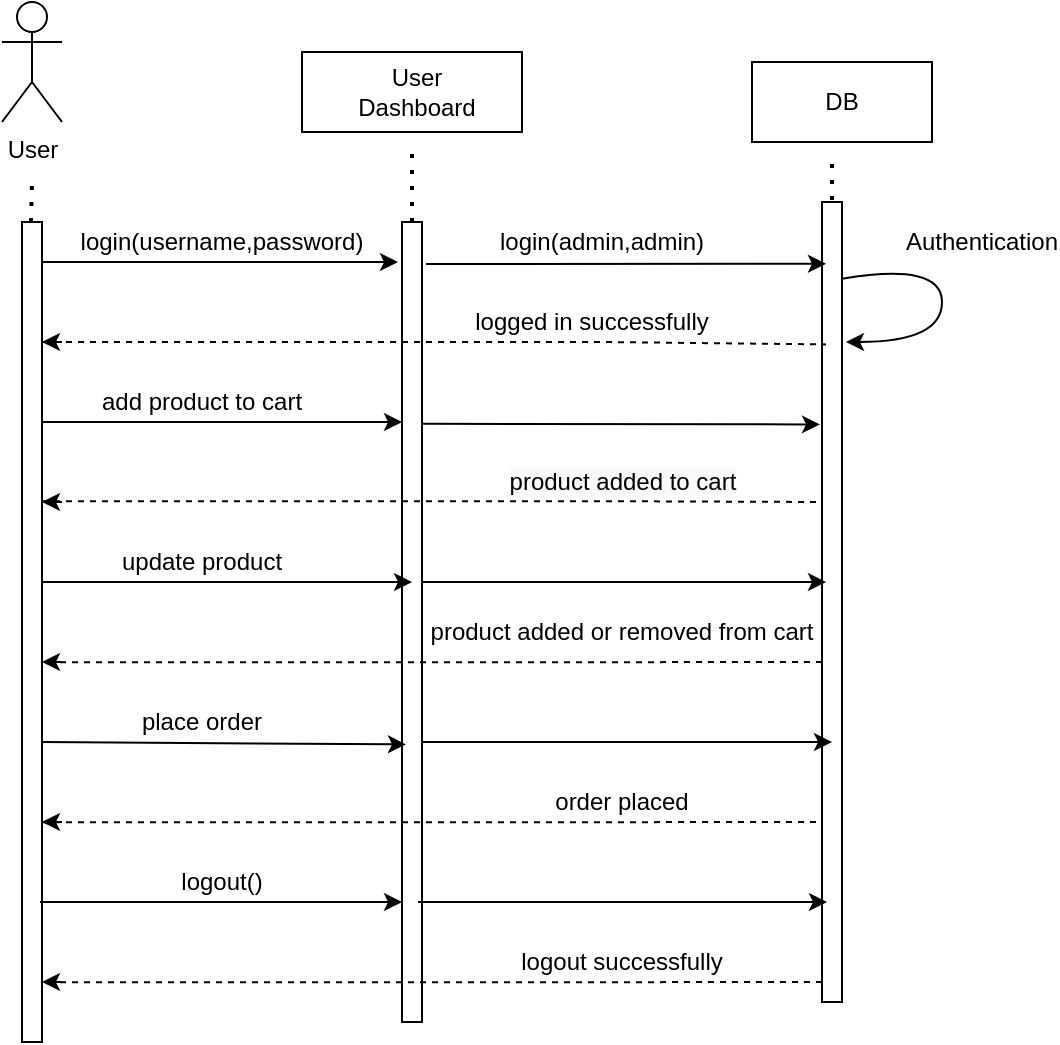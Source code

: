 <mxfile version="15.1.1" type="device"><diagram id="IMnTSbM0foTcE-aWfYLR" name="Page-1"><mxGraphModel dx="801" dy="1602" grid="1" gridSize="10" guides="1" tooltips="1" connect="1" arrows="1" fold="1" page="1" pageScale="1" pageWidth="827" pageHeight="1169" math="0" shadow="0"><root><mxCell id="0"/><mxCell id="1" parent="0"/><mxCell id="inih6D0Y7bOUgn0WPnUX-1" value="" style="rounded=0;whiteSpace=wrap;html=1;" vertex="1" parent="1"><mxGeometry x="40" y="100" width="10" height="410" as="geometry"/></mxCell><mxCell id="inih6D0Y7bOUgn0WPnUX-2" value="" style="rounded=0;whiteSpace=wrap;html=1;" vertex="1" parent="1"><mxGeometry x="230" y="100" width="10" height="400" as="geometry"/></mxCell><mxCell id="inih6D0Y7bOUgn0WPnUX-4" value="User" style="shape=umlActor;verticalLabelPosition=bottom;verticalAlign=top;html=1;outlineConnect=0;" vertex="1" parent="1"><mxGeometry x="30" y="-10" width="30" height="60" as="geometry"/></mxCell><mxCell id="inih6D0Y7bOUgn0WPnUX-5" value="" style="endArrow=classic;html=1;" edge="1" parent="1"><mxGeometry width="50" height="50" relative="1" as="geometry"><mxPoint x="50" y="120" as="sourcePoint"/><mxPoint x="228" y="120" as="targetPoint"/></mxGeometry></mxCell><mxCell id="inih6D0Y7bOUgn0WPnUX-6" value="login(username,password)" style="text;html=1;strokeColor=none;fillColor=none;align=center;verticalAlign=middle;whiteSpace=wrap;rounded=0;" vertex="1" parent="1"><mxGeometry x="120" y="100" width="40" height="20" as="geometry"/></mxCell><mxCell id="inih6D0Y7bOUgn0WPnUX-7" value="" style="rounded=0;whiteSpace=wrap;html=1;" vertex="1" parent="1"><mxGeometry x="440" y="90" width="10" height="400" as="geometry"/></mxCell><mxCell id="inih6D0Y7bOUgn0WPnUX-8" value="" style="endArrow=classic;html=1;entryX=0.2;entryY=0.146;entryDx=0;entryDy=0;entryPerimeter=0;" edge="1" parent="1"><mxGeometry width="50" height="50" relative="1" as="geometry"><mxPoint x="242" y="121" as="sourcePoint"/><mxPoint x="442" y="120.88" as="targetPoint"/></mxGeometry></mxCell><mxCell id="inih6D0Y7bOUgn0WPnUX-9" value="login(admin,admin)" style="text;html=1;strokeColor=none;fillColor=none;align=center;verticalAlign=middle;whiteSpace=wrap;rounded=0;" vertex="1" parent="1"><mxGeometry x="310" y="100" width="40" height="20" as="geometry"/></mxCell><mxCell id="inih6D0Y7bOUgn0WPnUX-10" value="" style="curved=1;endArrow=classic;html=1;exitX=1;exitY=0.096;exitDx=0;exitDy=0;exitPerimeter=0;entryX=1.2;entryY=0.175;entryDx=0;entryDy=0;entryPerimeter=0;" edge="1" parent="1" source="inih6D0Y7bOUgn0WPnUX-7" target="inih6D0Y7bOUgn0WPnUX-7"><mxGeometry width="50" height="50" relative="1" as="geometry"><mxPoint x="550" y="140" as="sourcePoint"/><mxPoint x="460" y="160" as="targetPoint"/><Array as="points"><mxPoint x="500" y="120"/><mxPoint x="500" y="160"/></Array></mxGeometry></mxCell><mxCell id="inih6D0Y7bOUgn0WPnUX-11" value="" style="endArrow=none;dashed=1;html=1;entryX=0.2;entryY=0.178;entryDx=0;entryDy=0;entryPerimeter=0;" edge="1" parent="1" target="inih6D0Y7bOUgn0WPnUX-7"><mxGeometry width="50" height="50" relative="1" as="geometry"><mxPoint x="50" y="160" as="sourcePoint"/><mxPoint x="100" y="110" as="targetPoint"/><Array as="points"><mxPoint x="240" y="160"/><mxPoint x="270" y="160"/><mxPoint x="330" y="160"/></Array></mxGeometry></mxCell><mxCell id="inih6D0Y7bOUgn0WPnUX-12" value="" style="endArrow=classic;html=1;entryX=0;entryY=0.25;entryDx=0;entryDy=0;" edge="1" parent="1" target="inih6D0Y7bOUgn0WPnUX-2"><mxGeometry width="50" height="50" relative="1" as="geometry"><mxPoint x="50" y="200" as="sourcePoint"/><mxPoint x="100" y="150" as="targetPoint"/></mxGeometry></mxCell><mxCell id="inih6D0Y7bOUgn0WPnUX-13" value="" style="endArrow=classic;html=1;entryX=-0.1;entryY=0.278;entryDx=0;entryDy=0;entryPerimeter=0;" edge="1" parent="1" target="inih6D0Y7bOUgn0WPnUX-7"><mxGeometry width="50" height="50" relative="1" as="geometry"><mxPoint x="240.5" y="200.88" as="sourcePoint"/><mxPoint x="440" y="200" as="targetPoint"/></mxGeometry></mxCell><mxCell id="inih6D0Y7bOUgn0WPnUX-14" value="add product to cart" style="text;html=1;strokeColor=none;fillColor=none;align=center;verticalAlign=middle;whiteSpace=wrap;rounded=0;" vertex="1" parent="1"><mxGeometry x="70" y="180" width="120" height="20" as="geometry"/></mxCell><mxCell id="inih6D0Y7bOUgn0WPnUX-15" value="" style="endArrow=classic;html=1;" edge="1" parent="1"><mxGeometry width="50" height="50" relative="1" as="geometry"><mxPoint x="60" y="160" as="sourcePoint"/><mxPoint x="50" y="160" as="targetPoint"/></mxGeometry></mxCell><mxCell id="inih6D0Y7bOUgn0WPnUX-16" value="logged in successfully" style="text;html=1;strokeColor=none;fillColor=none;align=center;verticalAlign=middle;whiteSpace=wrap;rounded=0;" vertex="1" parent="1"><mxGeometry x="260" y="140" width="130" height="20" as="geometry"/></mxCell><mxCell id="inih6D0Y7bOUgn0WPnUX-17" value="" style="endArrow=none;dashed=1;html=1;" edge="1" parent="1"><mxGeometry width="50" height="50" relative="1" as="geometry"><mxPoint x="50" y="239.58" as="sourcePoint"/><mxPoint x="440" y="240" as="targetPoint"/><Array as="points"><mxPoint x="240" y="239.58"/><mxPoint x="270" y="239.58"/><mxPoint x="330" y="239.58"/></Array></mxGeometry></mxCell><mxCell id="inih6D0Y7bOUgn0WPnUX-18" value="&lt;span style=&quot;color: rgb(0 , 0 , 0) ; font-family: &amp;#34;helvetica&amp;#34; ; font-size: 12px ; font-style: normal ; font-weight: 400 ; letter-spacing: normal ; text-align: center ; text-indent: 0px ; text-transform: none ; word-spacing: 0px ; background-color: rgb(248 , 249 , 250) ; display: inline ; float: none&quot;&gt;product added to cart&lt;/span&gt;" style="text;html=1;strokeColor=none;fillColor=none;align=center;verticalAlign=middle;whiteSpace=wrap;rounded=0;" vertex="1" parent="1"><mxGeometry x="280.5" y="220" width="119" height="20" as="geometry"/></mxCell><mxCell id="inih6D0Y7bOUgn0WPnUX-19" value="" style="endArrow=classic;html=1;" edge="1" parent="1"><mxGeometry width="50" height="50" relative="1" as="geometry"><mxPoint x="60" y="240" as="sourcePoint"/><mxPoint x="50" y="240" as="targetPoint"/></mxGeometry></mxCell><mxCell id="inih6D0Y7bOUgn0WPnUX-20" value="" style="endArrow=classic;html=1;" edge="1" parent="1"><mxGeometry width="50" height="50" relative="1" as="geometry"><mxPoint x="50" y="280" as="sourcePoint"/><mxPoint x="235" y="280" as="targetPoint"/></mxGeometry></mxCell><mxCell id="inih6D0Y7bOUgn0WPnUX-21" value="" style="endArrow=classic;html=1;entryX=0.2;entryY=0.475;entryDx=0;entryDy=0;entryPerimeter=0;" edge="1" parent="1" target="inih6D0Y7bOUgn0WPnUX-7"><mxGeometry width="50" height="50" relative="1" as="geometry"><mxPoint x="240" y="280" as="sourcePoint"/><mxPoint x="290" y="230" as="targetPoint"/></mxGeometry></mxCell><mxCell id="inih6D0Y7bOUgn0WPnUX-22" value="update product" style="text;html=1;strokeColor=none;fillColor=none;align=center;verticalAlign=middle;whiteSpace=wrap;rounded=0;" vertex="1" parent="1"><mxGeometry x="85" y="260" width="90" height="20" as="geometry"/></mxCell><mxCell id="inih6D0Y7bOUgn0WPnUX-23" value="" style="endArrow=none;dashed=1;html=1;entryX=-0.3;entryY=0.214;entryDx=0;entryDy=0;entryPerimeter=0;" edge="1" parent="1"><mxGeometry width="50" height="50" relative="1" as="geometry"><mxPoint x="53" y="320.08" as="sourcePoint"/><mxPoint x="440" y="320" as="targetPoint"/><Array as="points"><mxPoint x="243" y="320.08"/><mxPoint x="273" y="320.08"/><mxPoint x="333" y="320.08"/></Array></mxGeometry></mxCell><mxCell id="inih6D0Y7bOUgn0WPnUX-24" value="" style="endArrow=classic;html=1;" edge="1" parent="1"><mxGeometry width="50" height="50" relative="1" as="geometry"><mxPoint x="60" y="320" as="sourcePoint"/><mxPoint x="50" y="320" as="targetPoint"/></mxGeometry></mxCell><mxCell id="inih6D0Y7bOUgn0WPnUX-25" value="product added or removed from cart" style="text;html=1;strokeColor=none;fillColor=none;align=center;verticalAlign=middle;whiteSpace=wrap;rounded=0;" vertex="1" parent="1"><mxGeometry x="240" y="295" width="200" height="20" as="geometry"/></mxCell><mxCell id="inih6D0Y7bOUgn0WPnUX-26" value="" style="endArrow=classic;html=1;entryX=0.2;entryY=0.653;entryDx=0;entryDy=0;entryPerimeter=0;" edge="1" parent="1" target="inih6D0Y7bOUgn0WPnUX-2"><mxGeometry width="50" height="50" relative="1" as="geometry"><mxPoint x="50" y="360" as="sourcePoint"/><mxPoint x="100" y="310" as="targetPoint"/></mxGeometry></mxCell><mxCell id="inih6D0Y7bOUgn0WPnUX-27" value="" style="endArrow=classic;html=1;" edge="1" parent="1"><mxGeometry width="50" height="50" relative="1" as="geometry"><mxPoint x="240" y="360" as="sourcePoint"/><mxPoint x="445" y="360" as="targetPoint"/></mxGeometry></mxCell><mxCell id="inih6D0Y7bOUgn0WPnUX-28" value="place order" style="text;html=1;strokeColor=none;fillColor=none;align=center;verticalAlign=middle;whiteSpace=wrap;rounded=0;" vertex="1" parent="1"><mxGeometry x="85" y="340" width="90" height="20" as="geometry"/></mxCell><mxCell id="inih6D0Y7bOUgn0WPnUX-29" value="" style="endArrow=none;dashed=1;html=1;entryX=-0.3;entryY=0.214;entryDx=0;entryDy=0;entryPerimeter=0;" edge="1" parent="1"><mxGeometry width="50" height="50" relative="1" as="geometry"><mxPoint x="50" y="400.08" as="sourcePoint"/><mxPoint x="437" y="400" as="targetPoint"/><Array as="points"><mxPoint x="240" y="400.08"/><mxPoint x="270" y="400.08"/><mxPoint x="330" y="400.08"/></Array></mxGeometry></mxCell><mxCell id="inih6D0Y7bOUgn0WPnUX-30" value="" style="endArrow=classic;html=1;" edge="1" parent="1"><mxGeometry width="50" height="50" relative="1" as="geometry"><mxPoint x="60" y="400" as="sourcePoint"/><mxPoint x="50" y="400" as="targetPoint"/></mxGeometry></mxCell><mxCell id="inih6D0Y7bOUgn0WPnUX-31" value="order placed" style="text;html=1;strokeColor=none;fillColor=none;align=center;verticalAlign=middle;whiteSpace=wrap;rounded=0;" vertex="1" parent="1"><mxGeometry x="290" y="380" width="100" height="20" as="geometry"/></mxCell><mxCell id="inih6D0Y7bOUgn0WPnUX-32" value="" style="endArrow=classic;html=1;" edge="1" parent="1"><mxGeometry width="50" height="50" relative="1" as="geometry"><mxPoint x="49" y="440" as="sourcePoint"/><mxPoint x="230" y="440" as="targetPoint"/></mxGeometry></mxCell><mxCell id="inih6D0Y7bOUgn0WPnUX-33" value="logout()" style="text;html=1;strokeColor=none;fillColor=none;align=center;verticalAlign=middle;whiteSpace=wrap;rounded=0;" vertex="1" parent="1"><mxGeometry x="120" y="420.0" width="40" height="20" as="geometry"/></mxCell><mxCell id="inih6D0Y7bOUgn0WPnUX-34" value="" style="endArrow=classic;html=1;" edge="1" parent="1"><mxGeometry width="50" height="50" relative="1" as="geometry"><mxPoint x="238" y="440" as="sourcePoint"/><mxPoint x="442.5" y="440" as="targetPoint"/></mxGeometry></mxCell><mxCell id="inih6D0Y7bOUgn0WPnUX-35" value="" style="endArrow=none;dashed=1;html=1;entryX=-0.3;entryY=0.214;entryDx=0;entryDy=0;entryPerimeter=0;" edge="1" parent="1"><mxGeometry width="50" height="50" relative="1" as="geometry"><mxPoint x="53" y="480.08" as="sourcePoint"/><mxPoint x="440" y="480" as="targetPoint"/><Array as="points"><mxPoint x="243" y="480.08"/><mxPoint x="273" y="480.08"/><mxPoint x="333" y="480.08"/></Array></mxGeometry></mxCell><mxCell id="inih6D0Y7bOUgn0WPnUX-36" value="" style="endArrow=classic;html=1;" edge="1" parent="1"><mxGeometry width="50" height="50" relative="1" as="geometry"><mxPoint x="60" y="480" as="sourcePoint"/><mxPoint x="50" y="480" as="targetPoint"/></mxGeometry></mxCell><mxCell id="inih6D0Y7bOUgn0WPnUX-37" value="logout successfully" style="text;html=1;strokeColor=none;fillColor=none;align=center;verticalAlign=middle;whiteSpace=wrap;rounded=0;" vertex="1" parent="1"><mxGeometry x="275" y="460" width="130" height="20" as="geometry"/></mxCell><mxCell id="inih6D0Y7bOUgn0WPnUX-38" value="Authentication" style="text;html=1;strokeColor=none;fillColor=none;align=center;verticalAlign=middle;whiteSpace=wrap;rounded=0;" vertex="1" parent="1"><mxGeometry x="500" y="100" width="40" height="20" as="geometry"/></mxCell><mxCell id="inih6D0Y7bOUgn0WPnUX-39" value="" style="endArrow=none;dashed=1;html=1;dashPattern=1 3;strokeWidth=2;exitX=0.5;exitY=0;exitDx=0;exitDy=0;" edge="1" parent="1" source="inih6D0Y7bOUgn0WPnUX-2"><mxGeometry width="50" height="50" relative="1" as="geometry"><mxPoint x="234.5" y="90" as="sourcePoint"/><mxPoint x="235" y="60" as="targetPoint"/></mxGeometry></mxCell><mxCell id="inih6D0Y7bOUgn0WPnUX-40" value="" style="rounded=0;whiteSpace=wrap;html=1;" vertex="1" parent="1"><mxGeometry x="180" y="15" width="110" height="40" as="geometry"/></mxCell><mxCell id="inih6D0Y7bOUgn0WPnUX-41" value="User Dashboard" style="text;html=1;strokeColor=none;fillColor=none;align=center;verticalAlign=middle;whiteSpace=wrap;rounded=0;" vertex="1" parent="1"><mxGeometry x="215" y="20" width="45" height="30" as="geometry"/></mxCell><mxCell id="inih6D0Y7bOUgn0WPnUX-42" value="" style="rounded=0;whiteSpace=wrap;html=1;" vertex="1" parent="1"><mxGeometry x="405" y="20" width="90" height="40" as="geometry"/></mxCell><mxCell id="inih6D0Y7bOUgn0WPnUX-43" value="" style="endArrow=none;dashed=1;html=1;dashPattern=1 3;strokeWidth=2;entryX=0.5;entryY=0;entryDx=0;entryDy=0;" edge="1" parent="1" target="inih6D0Y7bOUgn0WPnUX-7"><mxGeometry width="50" height="50" relative="1" as="geometry"><mxPoint x="445" y="71" as="sourcePoint"/><mxPoint x="450" y="85" as="targetPoint"/></mxGeometry></mxCell><mxCell id="inih6D0Y7bOUgn0WPnUX-44" value="DB" style="text;html=1;strokeColor=none;fillColor=none;align=center;verticalAlign=middle;whiteSpace=wrap;rounded=0;" vertex="1" parent="1"><mxGeometry x="430" y="30" width="40" height="20" as="geometry"/></mxCell><mxCell id="inih6D0Y7bOUgn0WPnUX-46" value="" style="endArrow=none;dashed=1;html=1;dashPattern=1 3;strokeWidth=2;exitX=0.5;exitY=0;exitDx=0;exitDy=0;" edge="1" parent="1"><mxGeometry width="50" height="50" relative="1" as="geometry"><mxPoint x="44.5" y="100" as="sourcePoint"/><mxPoint x="45" y="80" as="targetPoint"/></mxGeometry></mxCell></root></mxGraphModel></diagram></mxfile>